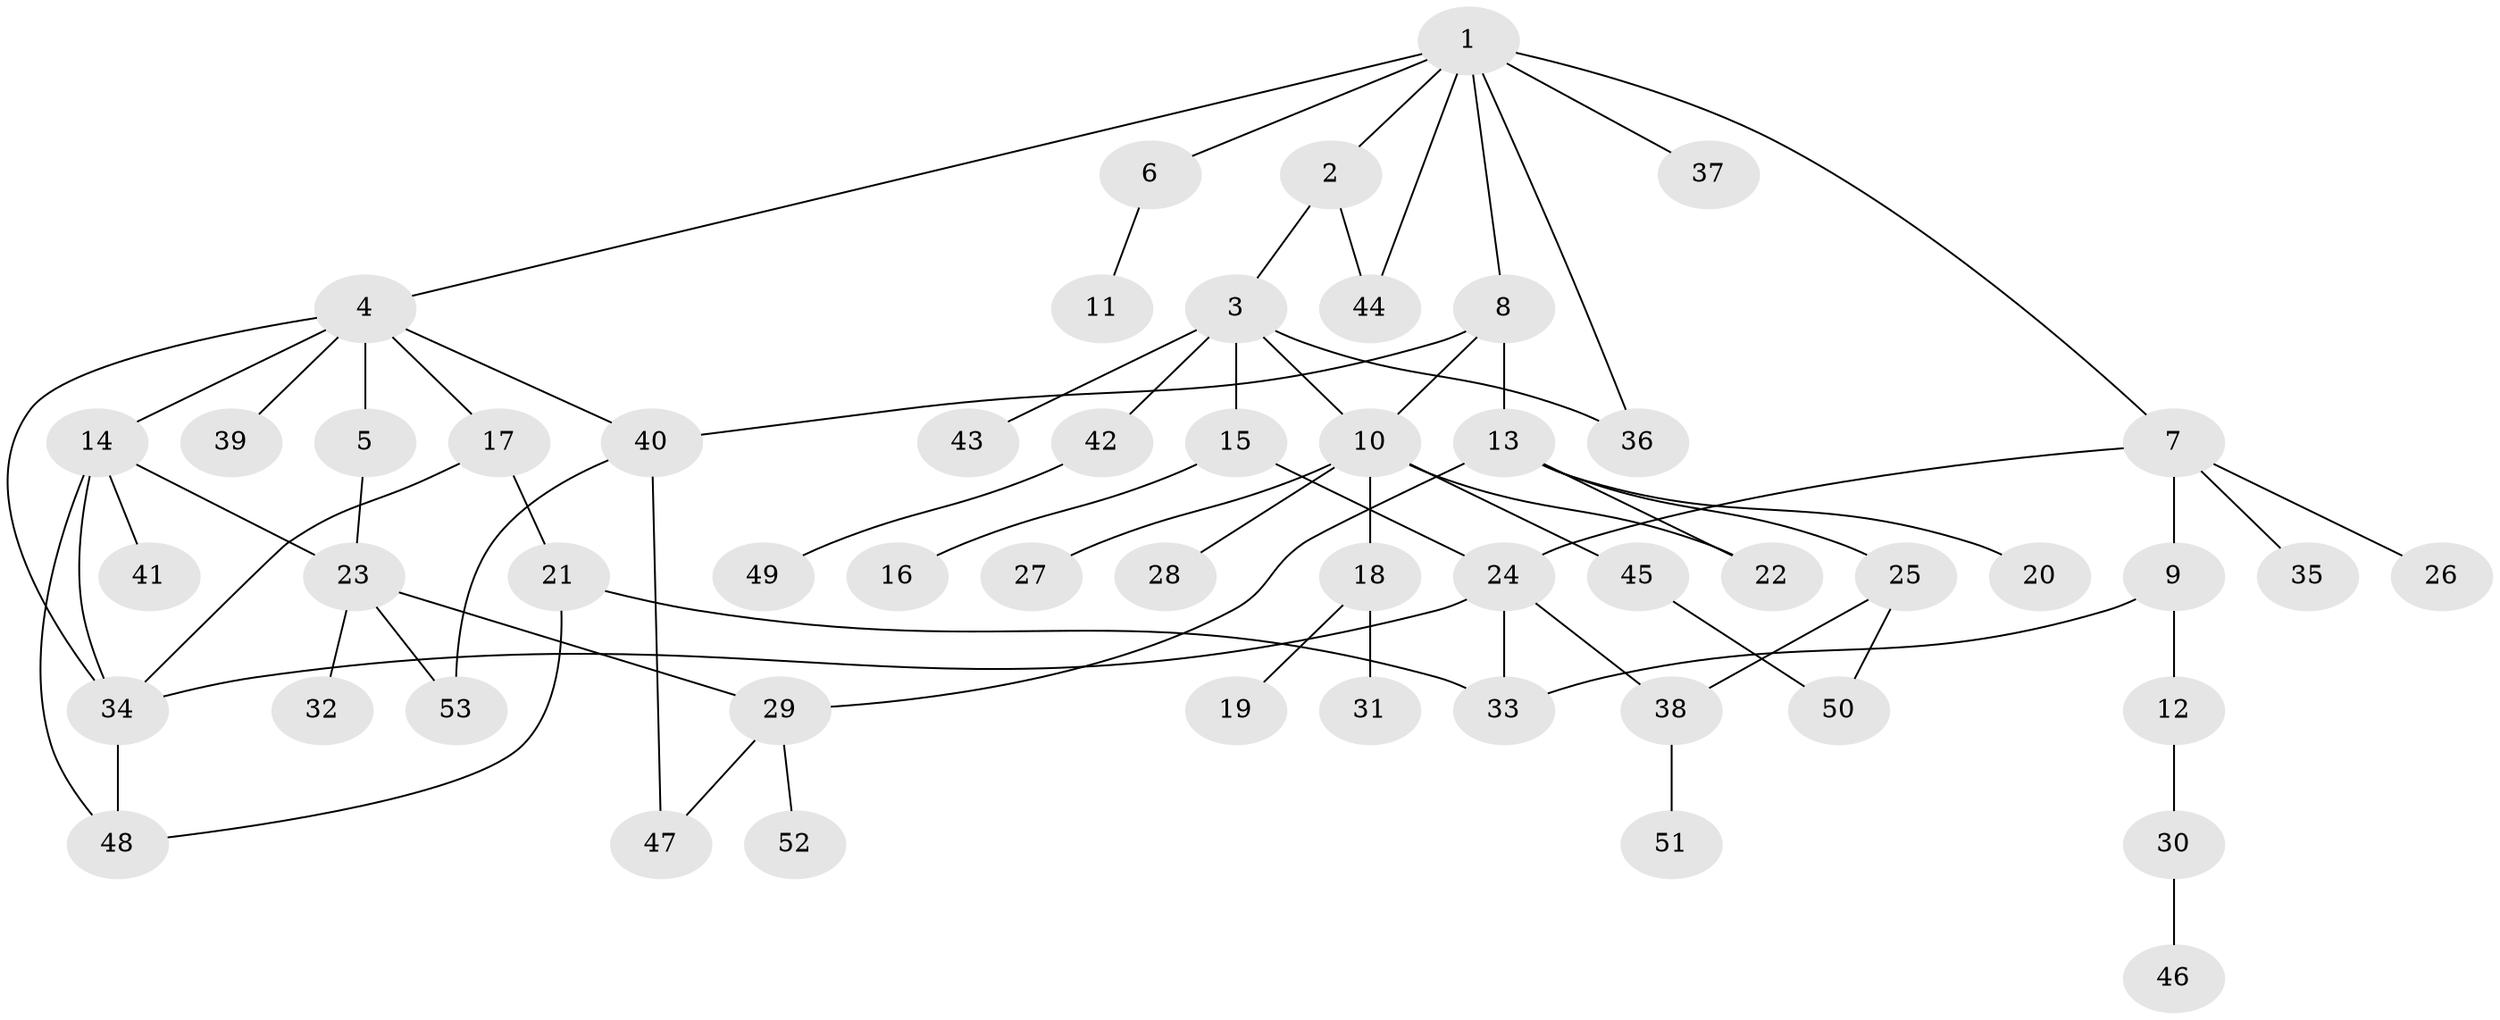 // Generated by graph-tools (version 1.1) at 2025/10/02/27/25 16:10:53]
// undirected, 53 vertices, 71 edges
graph export_dot {
graph [start="1"]
  node [color=gray90,style=filled];
  1;
  2;
  3;
  4;
  5;
  6;
  7;
  8;
  9;
  10;
  11;
  12;
  13;
  14;
  15;
  16;
  17;
  18;
  19;
  20;
  21;
  22;
  23;
  24;
  25;
  26;
  27;
  28;
  29;
  30;
  31;
  32;
  33;
  34;
  35;
  36;
  37;
  38;
  39;
  40;
  41;
  42;
  43;
  44;
  45;
  46;
  47;
  48;
  49;
  50;
  51;
  52;
  53;
  1 -- 2;
  1 -- 4;
  1 -- 6;
  1 -- 7;
  1 -- 8;
  1 -- 37;
  1 -- 36;
  1 -- 44;
  2 -- 3;
  2 -- 44;
  3 -- 10;
  3 -- 15;
  3 -- 36;
  3 -- 42;
  3 -- 43;
  4 -- 5;
  4 -- 14;
  4 -- 17;
  4 -- 34;
  4 -- 39;
  4 -- 40;
  5 -- 23;
  6 -- 11;
  7 -- 9;
  7 -- 26;
  7 -- 35;
  7 -- 24;
  8 -- 13;
  8 -- 10;
  8 -- 40;
  9 -- 12;
  9 -- 33;
  10 -- 18;
  10 -- 27;
  10 -- 28;
  10 -- 45;
  10 -- 22;
  12 -- 30;
  13 -- 20;
  13 -- 22;
  13 -- 25;
  13 -- 29;
  14 -- 41;
  14 -- 23;
  14 -- 34;
  14 -- 48;
  15 -- 16;
  15 -- 24;
  17 -- 21;
  17 -- 34;
  18 -- 19;
  18 -- 31;
  21 -- 48;
  21 -- 33;
  23 -- 29;
  23 -- 32;
  23 -- 53;
  24 -- 38;
  24 -- 33;
  24 -- 34;
  25 -- 50;
  25 -- 38;
  29 -- 52;
  29 -- 47;
  30 -- 46;
  34 -- 48;
  38 -- 51;
  40 -- 47;
  40 -- 53;
  42 -- 49;
  45 -- 50;
}
